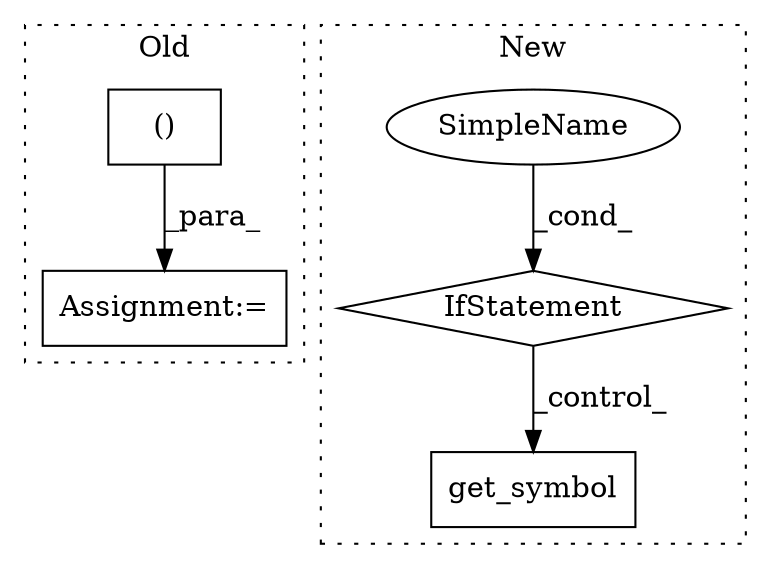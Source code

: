digraph G {
subgraph cluster0 {
1 [label="()" a="106" s="8897" l="42" shape="box"];
5 [label="Assignment:=" a="7" s="8854" l="1" shape="box"];
label = "Old";
style="dotted";
}
subgraph cluster1 {
2 [label="get_symbol" a="32" s="8072,8096" l="11,1" shape="box"];
3 [label="SimpleName" a="42" s="" l="" shape="ellipse"];
4 [label="IfStatement" a="25" s="7960,7986" l="4,2" shape="diamond"];
label = "New";
style="dotted";
}
1 -> 5 [label="_para_"];
3 -> 4 [label="_cond_"];
4 -> 2 [label="_control_"];
}